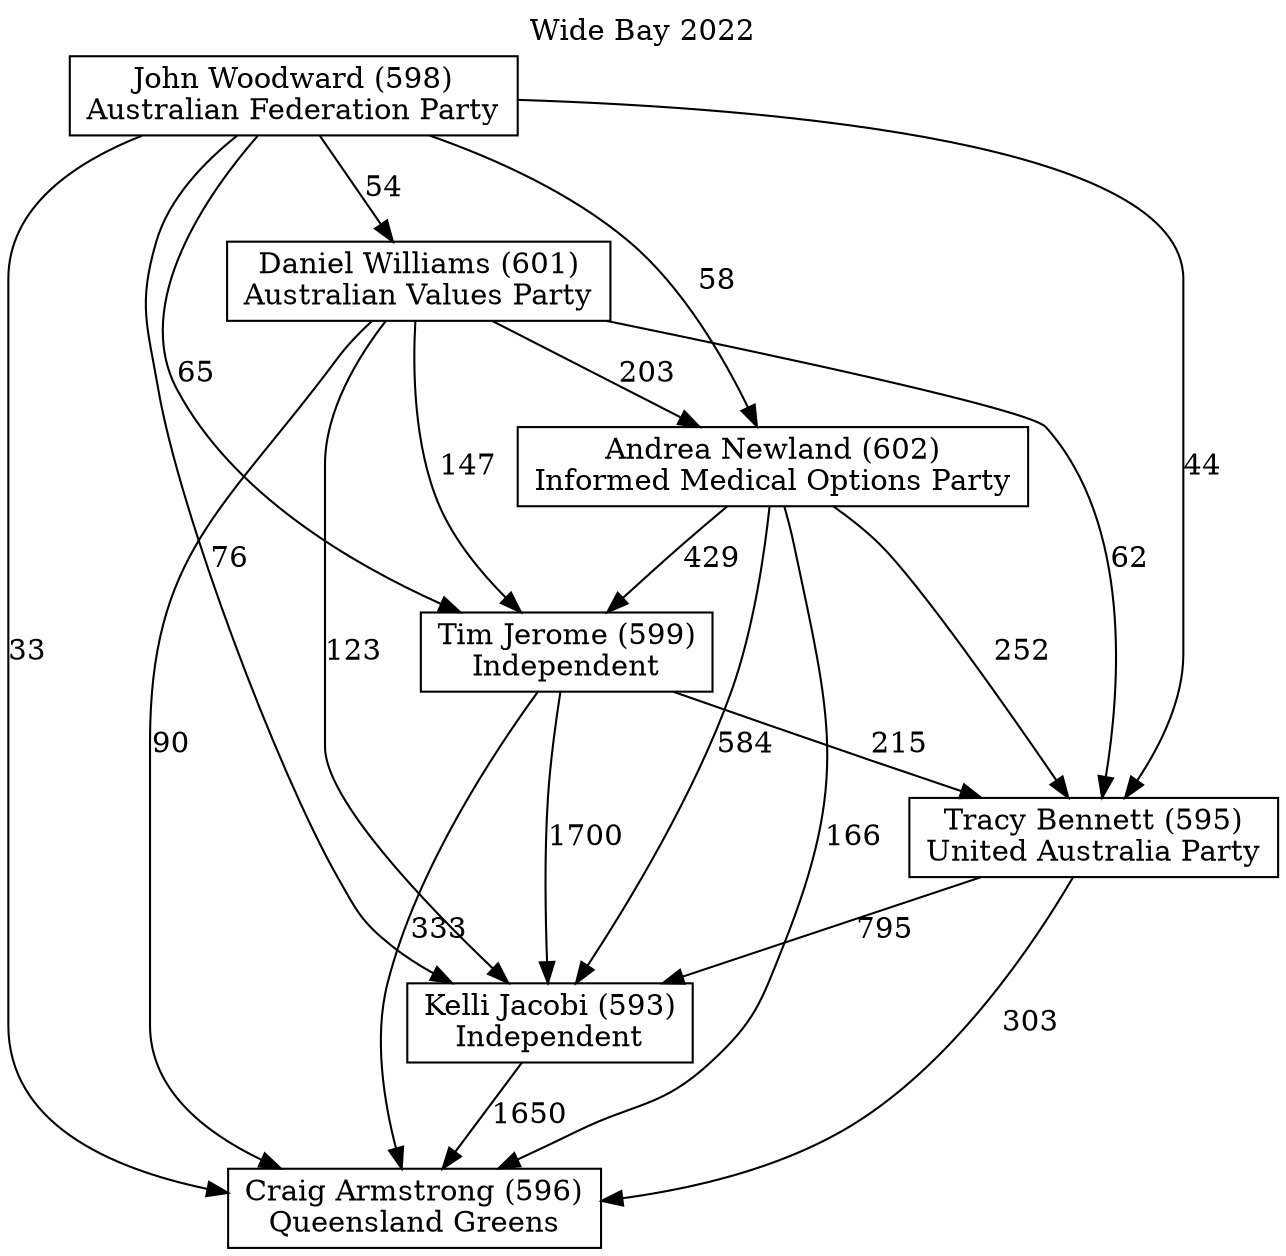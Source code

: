 // House preference flow
digraph "Craig Armstrong (596)_Wide Bay_2022" {
	graph [label="Wide Bay 2022" labelloc=t mclimit=10]
	node [shape=box]
	"John Woodward (598)" [label="John Woodward (598)
Australian Federation Party"]
	"Kelli Jacobi (593)" [label="Kelli Jacobi (593)
Independent"]
	"Tracy Bennett (595)" [label="Tracy Bennett (595)
United Australia Party"]
	"Andrea Newland (602)" [label="Andrea Newland (602)
Informed Medical Options Party"]
	"Daniel Williams (601)" [label="Daniel Williams (601)
Australian Values Party"]
	"Craig Armstrong (596)" [label="Craig Armstrong (596)
Queensland Greens"]
	"Tim Jerome (599)" [label="Tim Jerome (599)
Independent"]
	"Andrea Newland (602)" -> "Tim Jerome (599)" [label=429]
	"John Woodward (598)" -> "Daniel Williams (601)" [label=54]
	"John Woodward (598)" -> "Tracy Bennett (595)" [label=44]
	"John Woodward (598)" -> "Tim Jerome (599)" [label=65]
	"Tim Jerome (599)" -> "Kelli Jacobi (593)" [label=1700]
	"Tim Jerome (599)" -> "Tracy Bennett (595)" [label=215]
	"John Woodward (598)" -> "Andrea Newland (602)" [label=58]
	"Tracy Bennett (595)" -> "Kelli Jacobi (593)" [label=795]
	"Daniel Williams (601)" -> "Craig Armstrong (596)" [label=90]
	"John Woodward (598)" -> "Craig Armstrong (596)" [label=33]
	"Andrea Newland (602)" -> "Tracy Bennett (595)" [label=252]
	"Andrea Newland (602)" -> "Craig Armstrong (596)" [label=166]
	"Daniel Williams (601)" -> "Tim Jerome (599)" [label=147]
	"Daniel Williams (601)" -> "Tracy Bennett (595)" [label=62]
	"Daniel Williams (601)" -> "Andrea Newland (602)" [label=203]
	"Tracy Bennett (595)" -> "Craig Armstrong (596)" [label=303]
	"John Woodward (598)" -> "Kelli Jacobi (593)" [label=76]
	"Kelli Jacobi (593)" -> "Craig Armstrong (596)" [label=1650]
	"Andrea Newland (602)" -> "Kelli Jacobi (593)" [label=584]
	"Tim Jerome (599)" -> "Craig Armstrong (596)" [label=333]
	"Daniel Williams (601)" -> "Kelli Jacobi (593)" [label=123]
}
